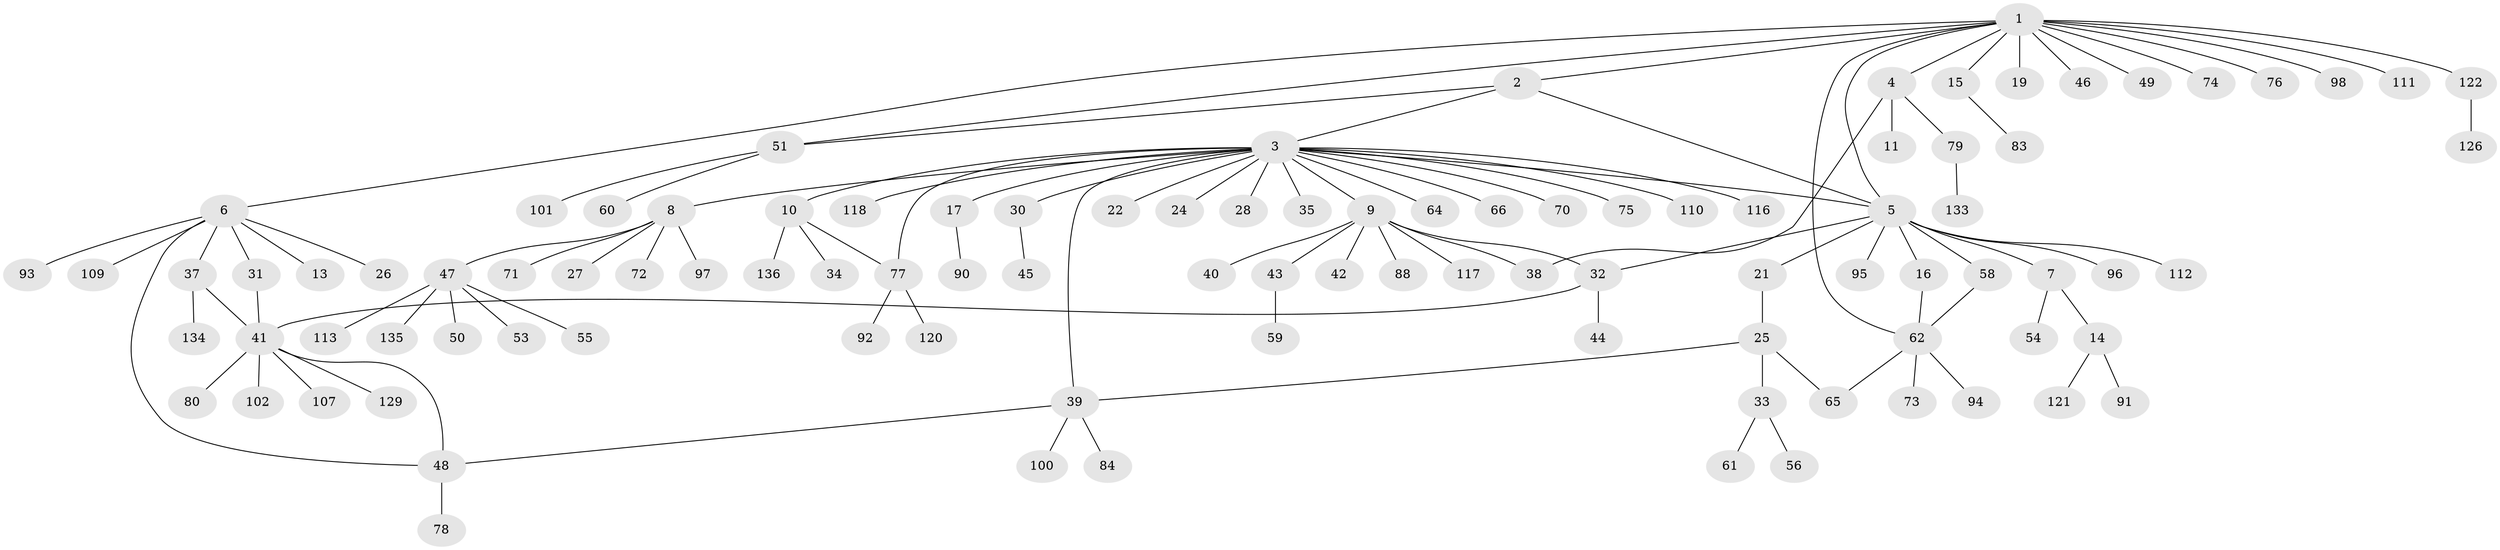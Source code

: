 // Generated by graph-tools (version 1.1) at 2025/23/03/03/25 07:23:54]
// undirected, 101 vertices, 114 edges
graph export_dot {
graph [start="1"]
  node [color=gray90,style=filled];
  1 [super="+18"];
  2 [super="+85"];
  3 [super="+103"];
  4 [super="+20"];
  5 [super="+128"];
  6 [super="+114"];
  7 [super="+57"];
  8 [super="+29"];
  9 [super="+12"];
  10 [super="+99"];
  11;
  13 [super="+104"];
  14 [super="+115"];
  15 [super="+132"];
  16;
  17 [super="+23"];
  19;
  21 [super="+82"];
  22;
  24;
  25 [super="+63"];
  26 [super="+69"];
  27;
  28;
  30;
  31 [super="+125"];
  32 [super="+36"];
  33 [super="+87"];
  34;
  35;
  37 [super="+123"];
  38;
  39 [super="+119"];
  40;
  41 [super="+130"];
  42;
  43 [super="+124"];
  44 [super="+131"];
  45;
  46;
  47 [super="+106"];
  48 [super="+67"];
  49;
  50;
  51 [super="+52"];
  53 [super="+81"];
  54 [super="+68"];
  55;
  56;
  58 [super="+108"];
  59;
  60;
  61;
  62 [super="+89"];
  64;
  65 [super="+105"];
  66;
  70;
  71;
  72;
  73;
  74;
  75;
  76;
  77 [super="+86"];
  78;
  79;
  80;
  83;
  84;
  88;
  90;
  91;
  92;
  93;
  94;
  95 [super="+127"];
  96;
  97;
  98;
  100;
  101;
  102;
  107;
  109;
  110;
  111;
  112;
  113;
  116;
  117;
  118;
  120;
  121;
  122;
  126;
  129;
  133;
  134;
  135;
  136;
  1 -- 2;
  1 -- 4;
  1 -- 5;
  1 -- 6;
  1 -- 15;
  1 -- 46;
  1 -- 62;
  1 -- 122;
  1 -- 98;
  1 -- 74;
  1 -- 76;
  1 -- 111;
  1 -- 49;
  1 -- 19;
  1 -- 51;
  2 -- 3;
  2 -- 51;
  2 -- 5;
  3 -- 5;
  3 -- 8;
  3 -- 9;
  3 -- 10;
  3 -- 17;
  3 -- 22;
  3 -- 24;
  3 -- 28;
  3 -- 30;
  3 -- 35;
  3 -- 39;
  3 -- 64;
  3 -- 66;
  3 -- 70;
  3 -- 75;
  3 -- 77;
  3 -- 110;
  3 -- 116;
  3 -- 118;
  4 -- 11;
  4 -- 38;
  4 -- 79;
  5 -- 7;
  5 -- 16;
  5 -- 21;
  5 -- 32;
  5 -- 58;
  5 -- 95;
  5 -- 96;
  5 -- 112;
  6 -- 13;
  6 -- 26;
  6 -- 31;
  6 -- 37;
  6 -- 93;
  6 -- 109;
  6 -- 48;
  7 -- 14;
  7 -- 54;
  8 -- 27;
  8 -- 47;
  8 -- 71;
  8 -- 72;
  8 -- 97;
  9 -- 38;
  9 -- 40;
  9 -- 42;
  9 -- 43;
  9 -- 88;
  9 -- 117;
  9 -- 32;
  10 -- 34;
  10 -- 77;
  10 -- 136;
  14 -- 91;
  14 -- 121;
  15 -- 83;
  16 -- 62;
  17 -- 90;
  21 -- 25;
  25 -- 33;
  25 -- 39;
  25 -- 65;
  30 -- 45;
  31 -- 41;
  32 -- 41;
  32 -- 44;
  33 -- 56;
  33 -- 61;
  37 -- 41;
  37 -- 134;
  39 -- 84;
  39 -- 100;
  39 -- 48;
  41 -- 48;
  41 -- 80;
  41 -- 102;
  41 -- 107;
  41 -- 129;
  43 -- 59;
  47 -- 50;
  47 -- 53;
  47 -- 55;
  47 -- 113;
  47 -- 135;
  48 -- 78;
  51 -- 60;
  51 -- 101;
  58 -- 62;
  62 -- 65;
  62 -- 73;
  62 -- 94;
  77 -- 92;
  77 -- 120;
  79 -- 133;
  122 -- 126;
}
